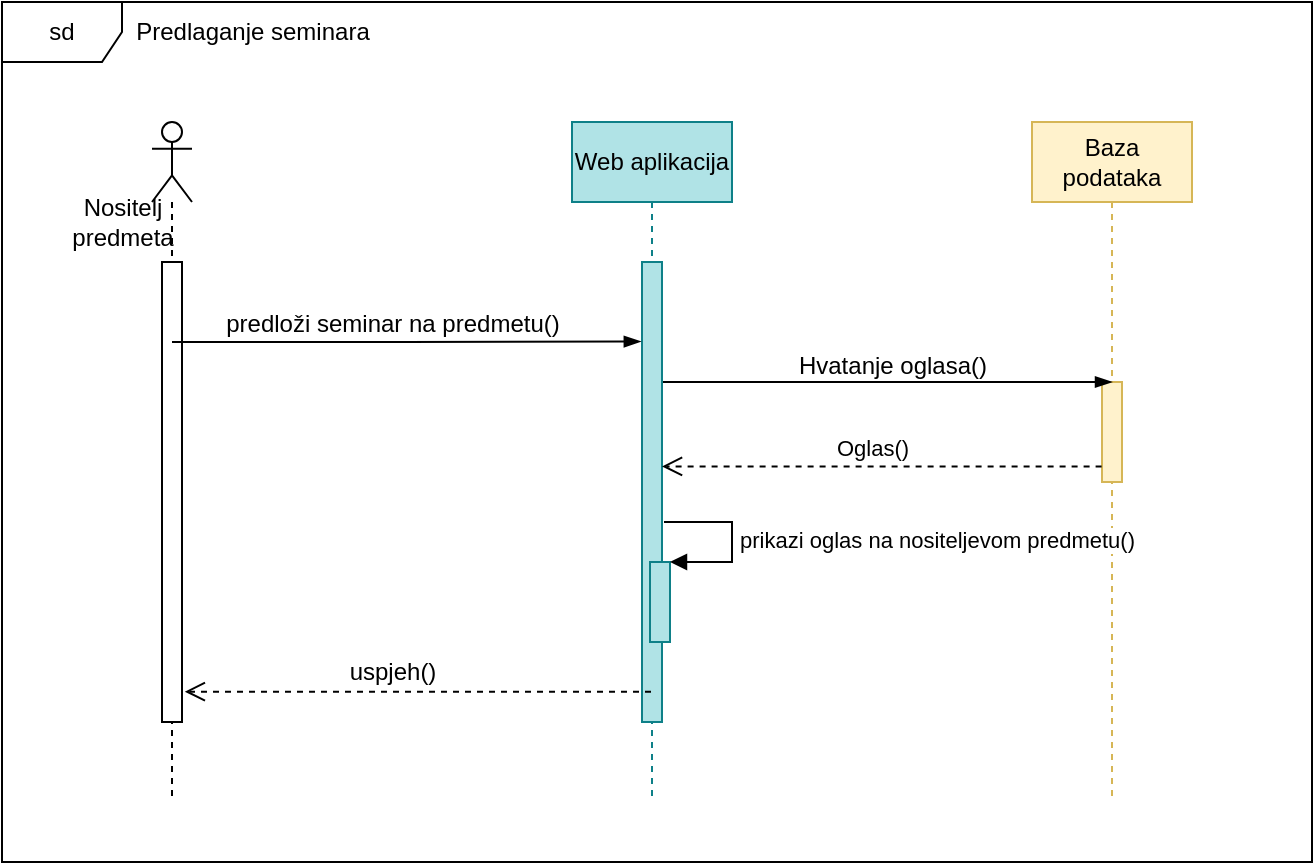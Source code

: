<mxfile version="20.7.2" type="device"><diagram id="kgpKYQtTHZ0yAKxKKP6v" name="Page-1"><mxGraphModel dx="1900" dy="1649" grid="1" gridSize="10" guides="1" tooltips="1" connect="1" arrows="1" fold="1" page="1" pageScale="1" pageWidth="850" pageHeight="1100" math="0" shadow="0"><root><mxCell id="0"/><mxCell id="1" parent="0"/><mxCell id="znf0t0kGtmBkypwPNCEO-50" value="sd" style="shape=umlFrame;whiteSpace=wrap;html=1;gradientColor=none;fillColor=default;strokeColor=default;swimlaneFillColor=default;" parent="1" vertex="1"><mxGeometry x="-25" y="-40" width="655" height="430" as="geometry"/></mxCell><mxCell id="tDZ69JRDFd1WXm0-AqOL-10" value="Baza podataka" style="shape=umlLifeline;perimeter=lifelinePerimeter;whiteSpace=wrap;html=1;container=1;collapsible=0;recursiveResize=0;outlineConnect=0;fillColor=#fff2cc;strokeColor=#d6b656;" parent="1" vertex="1"><mxGeometry x="490" y="20" width="80" height="340" as="geometry"/></mxCell><mxCell id="tDZ69JRDFd1WXm0-AqOL-46" value="" style="html=1;points=[];perimeter=orthogonalPerimeter;labelBackgroundColor=none;fontSize=12;fillColor=#fff2cc;strokeColor=#d6b656;" parent="tDZ69JRDFd1WXm0-AqOL-10" vertex="1"><mxGeometry x="35" y="130" width="10" height="50" as="geometry"/></mxCell><mxCell id="znf0t0kGtmBkypwPNCEO-73" value="" style="edgeStyle=elbowEdgeStyle;fontSize=12;html=1;endArrow=blockThin;endFill=1;rounded=0;" parent="tDZ69JRDFd1WXm0-AqOL-10" edge="1"><mxGeometry width="160" relative="1" as="geometry"><mxPoint x="-185" y="130" as="sourcePoint"/><mxPoint x="40" y="130" as="targetPoint"/></mxGeometry></mxCell><mxCell id="tDZ69JRDFd1WXm0-AqOL-51" value="Web aplikacija" style="shape=umlLifeline;perimeter=lifelinePerimeter;whiteSpace=wrap;html=1;container=1;collapsible=0;recursiveResize=0;outlineConnect=0;labelBackgroundColor=none;fontSize=12;fillColor=#b0e3e6;strokeColor=#0e8088;" parent="1" vertex="1"><mxGeometry x="260" y="20" width="80" height="340" as="geometry"/></mxCell><mxCell id="tDZ69JRDFd1WXm0-AqOL-52" value="" style="html=1;points=[];perimeter=orthogonalPerimeter;labelBackgroundColor=none;fontSize=12;fillColor=#b0e3e6;strokeColor=#0e8088;" parent="tDZ69JRDFd1WXm0-AqOL-51" vertex="1"><mxGeometry x="35" y="70" width="10" height="230" as="geometry"/></mxCell><mxCell id="ux7q1DIyV0PuyKi04iwl-10" value="" style="html=1;points=[];perimeter=orthogonalPerimeter;fillColor=#b0e3e6;strokeColor=#0e8088;" vertex="1" parent="tDZ69JRDFd1WXm0-AqOL-51"><mxGeometry x="39" y="220" width="10" height="40" as="geometry"/></mxCell><mxCell id="ux7q1DIyV0PuyKi04iwl-11" value="prikazi oglas na nositeljevom predmetu()" style="edgeStyle=orthogonalEdgeStyle;html=1;align=left;spacingLeft=2;endArrow=block;rounded=0;entryX=1;entryY=0;" edge="1" target="ux7q1DIyV0PuyKi04iwl-10" parent="tDZ69JRDFd1WXm0-AqOL-51"><mxGeometry relative="1" as="geometry"><mxPoint x="46" y="200" as="sourcePoint"/><Array as="points"><mxPoint x="80" y="200"/><mxPoint x="80" y="220"/></Array></mxGeometry></mxCell><mxCell id="znf0t0kGtmBkypwPNCEO-13" value="" style="shape=umlLifeline;participant=umlActor;perimeter=lifelinePerimeter;whiteSpace=wrap;html=1;container=1;collapsible=0;recursiveResize=0;verticalAlign=top;spacingTop=36;outlineConnect=0;" parent="1" vertex="1"><mxGeometry x="50" y="20" width="20" height="340" as="geometry"/></mxCell><mxCell id="znf0t0kGtmBkypwPNCEO-14" value="" style="html=1;points=[];perimeter=orthogonalPerimeter;" parent="znf0t0kGtmBkypwPNCEO-13" vertex="1"><mxGeometry x="5" y="70" width="10" height="230" as="geometry"/></mxCell><mxCell id="znf0t0kGtmBkypwPNCEO-52" value="Predlaganje seminara" style="text;html=1;align=center;verticalAlign=middle;resizable=0;points=[];autosize=1;strokeColor=none;fillColor=none;" parent="1" vertex="1"><mxGeometry x="30" y="-40" width="140" height="30" as="geometry"/></mxCell><mxCell id="znf0t0kGtmBkypwPNCEO-70" value="predloži seminar na predmetu()" style="text;html=1;align=center;verticalAlign=middle;resizable=0;points=[];autosize=1;strokeColor=none;fillColor=none;" parent="1" vertex="1"><mxGeometry x="75" y="106" width="190" height="30" as="geometry"/></mxCell><mxCell id="znf0t0kGtmBkypwPNCEO-74" value="Hvatanje oglasa()" style="text;html=1;align=center;verticalAlign=middle;resizable=0;points=[];autosize=1;strokeColor=none;fillColor=none;" parent="1" vertex="1"><mxGeometry x="360" y="127" width="120" height="30" as="geometry"/></mxCell><mxCell id="znf0t0kGtmBkypwPNCEO-71" value="Oglas()" style="html=1;verticalAlign=bottom;endArrow=open;dashed=1;endSize=8;rounded=0;exitX=-0.02;exitY=0.844;exitDx=0;exitDy=0;exitPerimeter=0;" parent="1" source="tDZ69JRDFd1WXm0-AqOL-46" target="tDZ69JRDFd1WXm0-AqOL-52" edge="1"><mxGeometry x="0.041" relative="1" as="geometry"><mxPoint x="850" y="540.24" as="sourcePoint"/><mxPoint x="765" y="563" as="targetPoint"/><mxPoint as="offset"/><Array as="points"/></mxGeometry></mxCell><mxCell id="ux7q1DIyV0PuyKi04iwl-4" value="" style="edgeStyle=elbowEdgeStyle;fontSize=12;html=1;endArrow=blockThin;endFill=1;rounded=0;entryX=-0.06;entryY=0.173;entryDx=0;entryDy=0;entryPerimeter=0;" edge="1" parent="1" target="tDZ69JRDFd1WXm0-AqOL-52"><mxGeometry width="160" relative="1" as="geometry"><mxPoint x="60" y="130" as="sourcePoint"/><mxPoint x="220" y="130" as="targetPoint"/></mxGeometry></mxCell><mxCell id="ux7q1DIyV0PuyKi04iwl-9" value="" style="html=1;verticalAlign=bottom;endArrow=open;dashed=1;endSize=8;rounded=0;entryX=1.14;entryY=0.934;entryDx=0;entryDy=0;entryPerimeter=0;" edge="1" parent="1" source="tDZ69JRDFd1WXm0-AqOL-51" target="znf0t0kGtmBkypwPNCEO-14"><mxGeometry x="0.041" relative="1" as="geometry"><mxPoint x="294.8" y="210.0" as="sourcePoint"/><mxPoint x="75" y="210.0" as="targetPoint"/><mxPoint as="offset"/><Array as="points"/></mxGeometry></mxCell><mxCell id="ux7q1DIyV0PuyKi04iwl-12" value="Nositelj&lt;br&gt;predmeta" style="text;html=1;align=center;verticalAlign=middle;resizable=0;points=[];autosize=1;strokeColor=none;fillColor=none;" vertex="1" parent="1"><mxGeometry y="50" width="70" height="40" as="geometry"/></mxCell><mxCell id="ux7q1DIyV0PuyKi04iwl-13" value="uspjeh()" style="text;html=1;align=center;verticalAlign=middle;resizable=0;points=[];autosize=1;strokeColor=none;fillColor=none;" vertex="1" parent="1"><mxGeometry x="135" y="280" width="70" height="30" as="geometry"/></mxCell></root></mxGraphModel></diagram></mxfile>